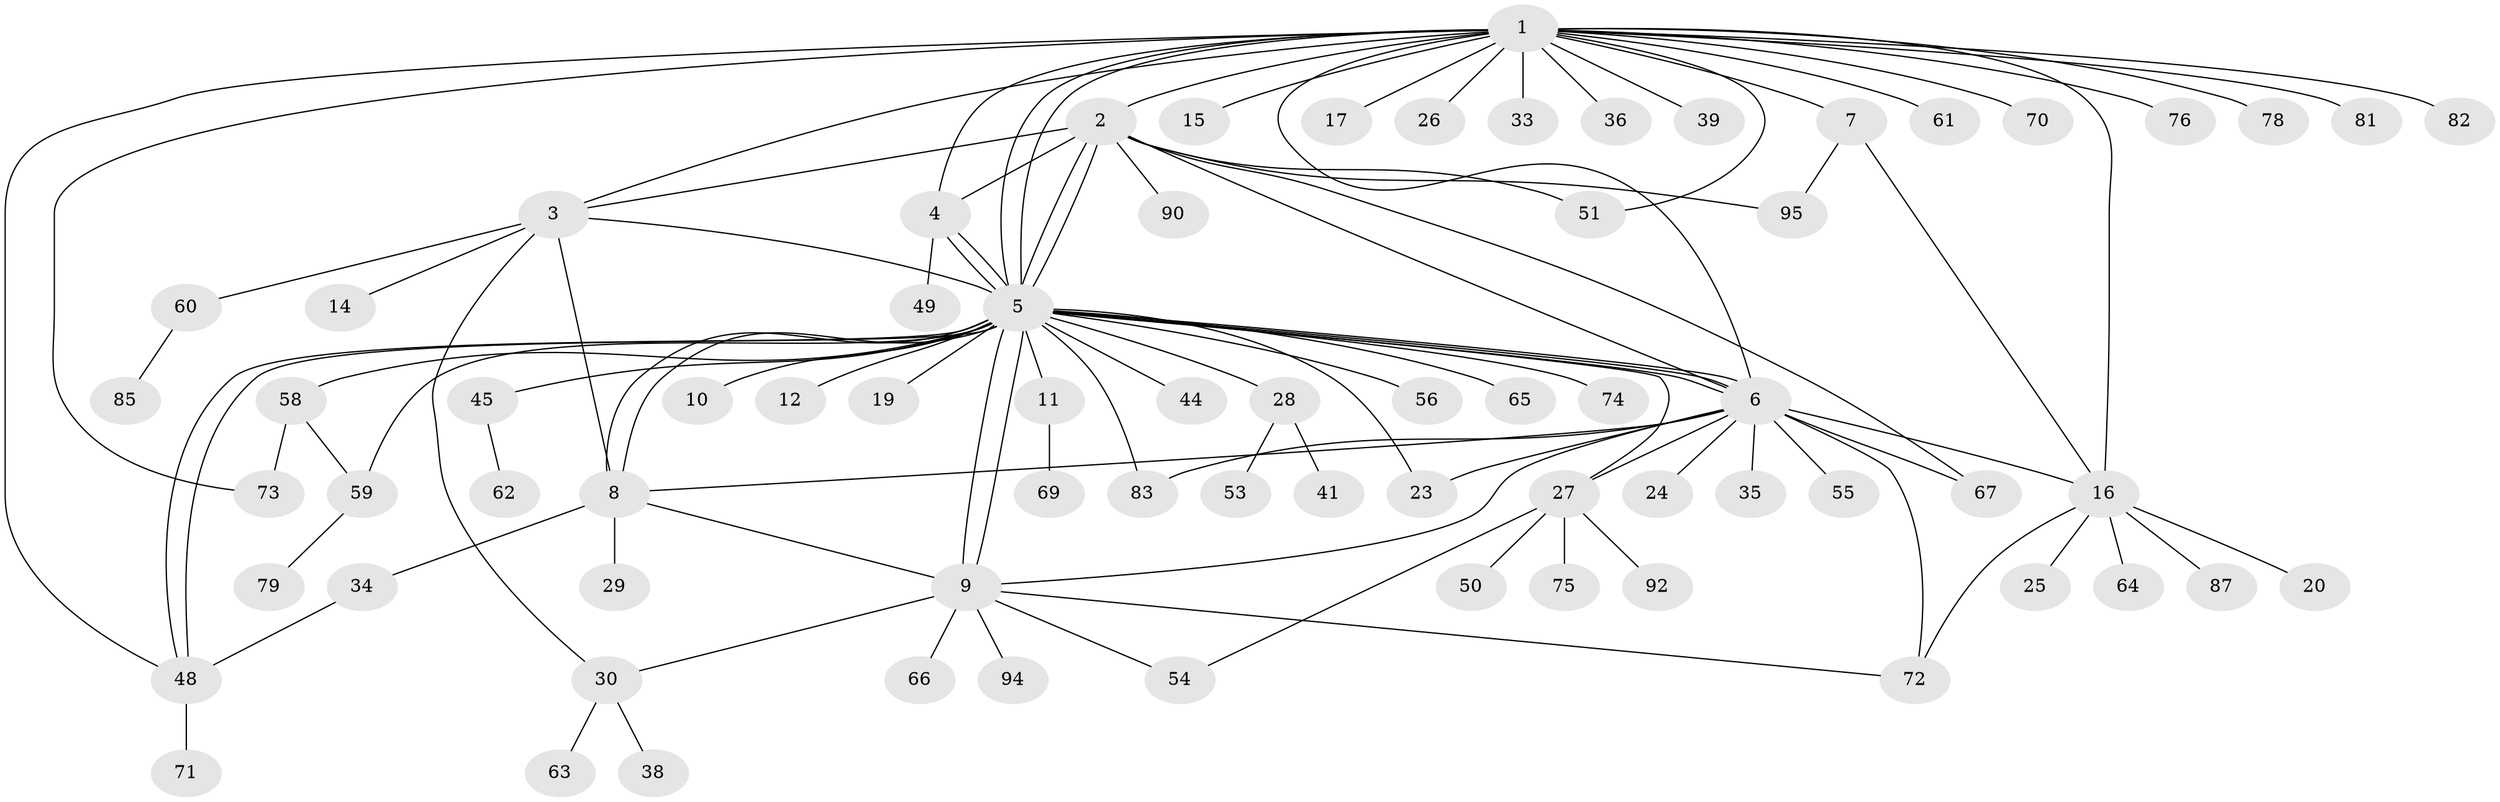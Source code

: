// original degree distribution, {22: 0.010526315789473684, 9: 0.010526315789473684, 7: 0.031578947368421054, 6: 0.042105263157894736, 33: 0.010526315789473684, 18: 0.010526315789473684, 3: 0.07368421052631578, 5: 0.021052631578947368, 2: 0.22105263157894736, 1: 0.5263157894736842, 4: 0.042105263157894736}
// Generated by graph-tools (version 1.1) at 2025/11/02/27/25 16:11:12]
// undirected, 72 vertices, 106 edges
graph export_dot {
graph [start="1"]
  node [color=gray90,style=filled];
  1 [super="+22"];
  2 [super="+43"];
  3 [super="+52"];
  4 [super="+84"];
  5 [super="+31"];
  6 [super="+13"];
  7 [super="+80"];
  8 [super="+21"];
  9 [super="+42"];
  10 [super="+46"];
  11;
  12;
  14;
  15 [super="+47"];
  16 [super="+18"];
  17 [super="+37"];
  19;
  20;
  23;
  24;
  25;
  26;
  27 [super="+40"];
  28 [super="+32"];
  29;
  30 [super="+88"];
  33 [super="+86"];
  34;
  35;
  36;
  38;
  39;
  41 [super="+91"];
  44;
  45;
  48 [super="+89"];
  49;
  50;
  51;
  53;
  54 [super="+57"];
  55;
  56;
  58;
  59 [super="+77"];
  60 [super="+68"];
  61;
  62;
  63;
  64;
  65;
  66;
  67;
  69;
  70;
  71;
  72;
  73 [super="+93"];
  74;
  75;
  76;
  78;
  79;
  81;
  82;
  83;
  85;
  87;
  90;
  92;
  94;
  95;
  1 -- 2;
  1 -- 3;
  1 -- 4;
  1 -- 5;
  1 -- 5;
  1 -- 6;
  1 -- 7;
  1 -- 15;
  1 -- 16;
  1 -- 17;
  1 -- 26;
  1 -- 33;
  1 -- 36;
  1 -- 48;
  1 -- 51;
  1 -- 61;
  1 -- 70;
  1 -- 76;
  1 -- 81;
  1 -- 82;
  1 -- 78;
  1 -- 39;
  1 -- 73;
  2 -- 3;
  2 -- 5;
  2 -- 5;
  2 -- 51;
  2 -- 67;
  2 -- 90;
  2 -- 95;
  2 -- 4;
  2 -- 6;
  3 -- 5;
  3 -- 8;
  3 -- 14;
  3 -- 30;
  3 -- 60;
  4 -- 5;
  4 -- 5;
  4 -- 49;
  5 -- 6;
  5 -- 6;
  5 -- 6;
  5 -- 8;
  5 -- 8;
  5 -- 9 [weight=2];
  5 -- 9;
  5 -- 10;
  5 -- 11;
  5 -- 12;
  5 -- 19;
  5 -- 23;
  5 -- 27;
  5 -- 28;
  5 -- 44;
  5 -- 45;
  5 -- 48;
  5 -- 48;
  5 -- 56;
  5 -- 58;
  5 -- 65;
  5 -- 74;
  5 -- 83;
  5 -- 59;
  6 -- 8;
  6 -- 9;
  6 -- 23;
  6 -- 24;
  6 -- 27;
  6 -- 35;
  6 -- 55;
  6 -- 67;
  6 -- 72;
  6 -- 83;
  6 -- 16;
  7 -- 16;
  7 -- 95;
  8 -- 9;
  8 -- 29;
  8 -- 34;
  9 -- 66;
  9 -- 54;
  9 -- 72;
  9 -- 94;
  9 -- 30;
  11 -- 69;
  16 -- 64;
  16 -- 20;
  16 -- 87;
  16 -- 72;
  16 -- 25;
  27 -- 54;
  27 -- 75;
  27 -- 92;
  27 -- 50;
  28 -- 53;
  28 -- 41;
  30 -- 38;
  30 -- 63;
  34 -- 48;
  45 -- 62;
  48 -- 71;
  58 -- 59;
  58 -- 73;
  59 -- 79;
  60 -- 85;
}
